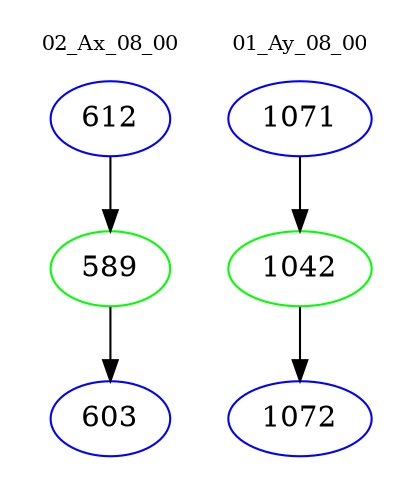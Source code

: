 digraph{
subgraph cluster_0 {
color = white
label = "02_Ax_08_00";
fontsize=10;
T0_612 [label="612", color="blue"]
T0_612 -> T0_589 [color="black"]
T0_589 [label="589", color="green"]
T0_589 -> T0_603 [color="black"]
T0_603 [label="603", color="blue"]
}
subgraph cluster_1 {
color = white
label = "01_Ay_08_00";
fontsize=10;
T1_1071 [label="1071", color="blue"]
T1_1071 -> T1_1042 [color="black"]
T1_1042 [label="1042", color="green"]
T1_1042 -> T1_1072 [color="black"]
T1_1072 [label="1072", color="blue"]
}
}
